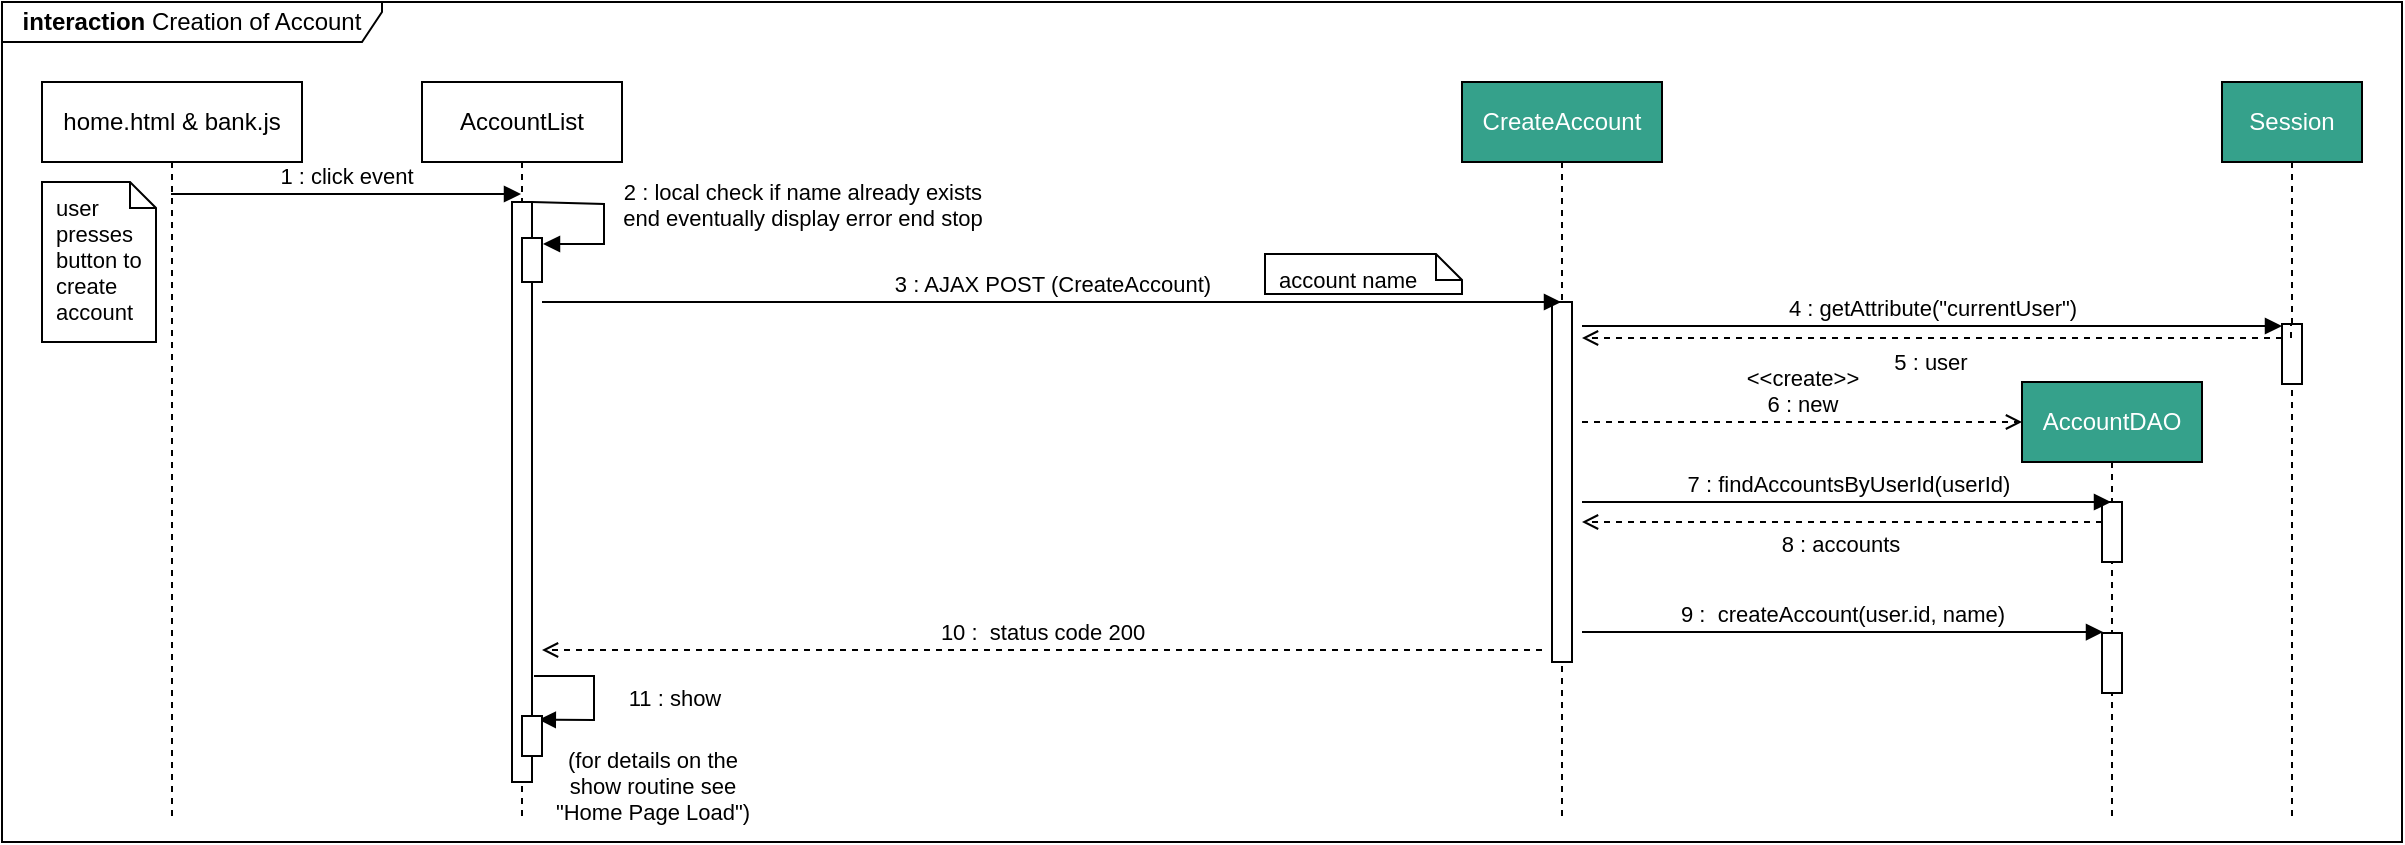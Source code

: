 <mxfile version="20.2.7" type="device"><diagram id="pjGs2pfZaB6AhK-lm74z" name="Pagina-1"><mxGraphModel dx="1021" dy="540" grid="1" gridSize="10" guides="1" tooltips="1" connect="1" arrows="1" fold="1" page="1" pageScale="1" pageWidth="827" pageHeight="1169" math="0" shadow="0"><root><mxCell id="0"/><mxCell id="1" parent="0"/><mxCell id="DSTSKs92Lf49wLseVBB6-1" value="&lt;b&gt;interaction&lt;/b&gt; Creation of Account" style="shape=umlFrame;whiteSpace=wrap;html=1;width=190;height=20;" vertex="1" parent="1"><mxGeometry x="120" y="120" width="1200" height="420" as="geometry"/></mxCell><mxCell id="DSTSKs92Lf49wLseVBB6-2" value="home.html &amp;amp; bank.js" style="shape=umlLifeline;perimeter=lifelinePerimeter;whiteSpace=wrap;html=1;container=1;collapsible=0;recursiveResize=0;outlineConnect=0;" vertex="1" parent="1"><mxGeometry x="140" y="160" width="130" height="370" as="geometry"/></mxCell><mxCell id="DSTSKs92Lf49wLseVBB6-3" value="AccountList" style="shape=umlLifeline;perimeter=lifelinePerimeter;whiteSpace=wrap;html=1;container=1;collapsible=0;recursiveResize=0;outlineConnect=0;" vertex="1" parent="1"><mxGeometry x="330" y="160" width="100" height="370" as="geometry"/></mxCell><mxCell id="DSTSKs92Lf49wLseVBB6-9" value="2 : local check if name already exists&lt;br&gt;end eventually display error end stop" style="html=1;verticalAlign=bottom;labelBackgroundColor=none;endArrow=block;endFill=1;rounded=0;fontSize=11;exitX=0.988;exitY=0;exitDx=0;exitDy=0;exitPerimeter=0;" edge="1" parent="DSTSKs92Lf49wLseVBB6-3" source="DSTSKs92Lf49wLseVBB6-34"><mxGeometry x="0.217" y="99" width="160" relative="1" as="geometry"><mxPoint x="61" y="61" as="sourcePoint"/><mxPoint x="60.5" y="81" as="targetPoint"/><Array as="points"><mxPoint x="91" y="61"/><mxPoint x="91" y="81"/></Array><mxPoint as="offset"/></mxGeometry></mxCell><mxCell id="DSTSKs92Lf49wLseVBB6-34" value="" style="html=1;points=[];perimeter=orthogonalPerimeter;fontSize=11;fontColor=#FFFFFF;fillColor=#FFFFFF;" vertex="1" parent="DSTSKs92Lf49wLseVBB6-3"><mxGeometry x="45" y="60" width="10" height="290" as="geometry"/></mxCell><mxCell id="DSTSKs92Lf49wLseVBB6-35" value="" style="html=1;points=[];perimeter=orthogonalPerimeter;fontSize=11;fontColor=#FFFFFF;fillColor=#FFFFFF;" vertex="1" parent="DSTSKs92Lf49wLseVBB6-3"><mxGeometry x="50" y="78" width="10" height="22" as="geometry"/></mxCell><mxCell id="DSTSKs92Lf49wLseVBB6-4" value="CreateAccount" style="shape=umlLifeline;perimeter=lifelinePerimeter;whiteSpace=wrap;html=1;container=1;collapsible=0;recursiveResize=0;outlineConnect=0;fontColor=#FFFFFF;fillColor=#35A18B;" vertex="1" parent="1"><mxGeometry x="850" y="160" width="100" height="370" as="geometry"/></mxCell><mxCell id="DSTSKs92Lf49wLseVBB6-43" value="" style="html=1;points=[];perimeter=orthogonalPerimeter;fontSize=11;fontColor=#FFFFFF;fillColor=#FFFFFF;" vertex="1" parent="DSTSKs92Lf49wLseVBB6-4"><mxGeometry x="45" y="110" width="10" height="180" as="geometry"/></mxCell><mxCell id="DSTSKs92Lf49wLseVBB6-5" value="Session" style="shape=umlLifeline;perimeter=lifelinePerimeter;whiteSpace=wrap;html=1;container=1;collapsible=0;recursiveResize=0;outlineConnect=0;fillColor=#35A18B;fontColor=#FFFFFF;" vertex="1" parent="1"><mxGeometry x="1230" y="160" width="70" height="370" as="geometry"/></mxCell><mxCell id="DSTSKs92Lf49wLseVBB6-6" value="" style="shape=note2;boundedLbl=1;whiteSpace=wrap;html=1;size=13;verticalAlign=top;align=left;spacingLeft=5;" vertex="1" parent="1"><mxGeometry x="140" y="210" width="57" height="80" as="geometry"/></mxCell><mxCell id="DSTSKs92Lf49wLseVBB6-7" value="user&#xA;presses&#xA;button to &#xA;create&#xA;account" style="resizeWidth=1;part=1;strokeColor=none;fillColor=none;align=left;spacingLeft=5;fontSize=11;verticalAlign=top;" vertex="1" parent="DSTSKs92Lf49wLseVBB6-6"><mxGeometry width="16.286" height="25" relative="1" as="geometry"/></mxCell><mxCell id="DSTSKs92Lf49wLseVBB6-8" value="1 : click event" style="html=1;verticalAlign=bottom;labelBackgroundColor=none;endArrow=block;endFill=1;rounded=0;fontSize=11;" edge="1" parent="1"><mxGeometry width="160" relative="1" as="geometry"><mxPoint x="204.5" y="216" as="sourcePoint"/><mxPoint x="379.5" y="216" as="targetPoint"/></mxGeometry></mxCell><mxCell id="DSTSKs92Lf49wLseVBB6-10" value="3 : AJAX POST (CreateAccount)" style="html=1;verticalAlign=bottom;labelBackgroundColor=none;endArrow=block;endFill=1;rounded=0;fontSize=11;" edge="1" parent="1"><mxGeometry width="160" relative="1" as="geometry"><mxPoint x="390" y="270" as="sourcePoint"/><mxPoint x="899.5" y="270" as="targetPoint"/></mxGeometry></mxCell><mxCell id="DSTSKs92Lf49wLseVBB6-11" value="" style="shape=note2;boundedLbl=1;whiteSpace=wrap;html=1;size=13;verticalAlign=top;align=left;spacingLeft=5;" vertex="1" parent="1"><mxGeometry x="751.5" y="246" width="98.5" height="20" as="geometry"/></mxCell><mxCell id="DSTSKs92Lf49wLseVBB6-12" value="account name" style="resizeWidth=1;part=1;strokeColor=none;fillColor=none;align=left;spacingLeft=5;fontSize=11;verticalAlign=top;" vertex="1" parent="DSTSKs92Lf49wLseVBB6-11"><mxGeometry width="28.143" height="25" relative="1" as="geometry"/></mxCell><mxCell id="DSTSKs92Lf49wLseVBB6-13" value="4 : getAttribute(&quot;currentUser&quot;)" style="html=1;verticalAlign=bottom;labelBackgroundColor=none;endArrow=block;endFill=1;rounded=0;fontSize=11;" edge="1" parent="1"><mxGeometry width="160" relative="1" as="geometry"><mxPoint x="910" y="282" as="sourcePoint"/><mxPoint x="1260" y="282" as="targetPoint"/></mxGeometry></mxCell><mxCell id="DSTSKs92Lf49wLseVBB6-14" value="5 : user" style="html=1;verticalAlign=bottom;labelBackgroundColor=none;endArrow=open;endFill=0;dashed=1;rounded=0;fontSize=11;startArrow=none;" edge="1" parent="1" source="DSTSKs92Lf49wLseVBB6-39"><mxGeometry x="0.011" y="21" width="160" relative="1" as="geometry"><mxPoint x="1264.5" y="288" as="sourcePoint"/><mxPoint x="910" y="288" as="targetPoint"/><mxPoint x="1" as="offset"/></mxGeometry></mxCell><mxCell id="DSTSKs92Lf49wLseVBB6-15" value="AccountDAO" style="shape=umlLifeline;perimeter=lifelinePerimeter;whiteSpace=wrap;html=1;container=1;collapsible=0;recursiveResize=0;outlineConnect=0;fontColor=#FFFFFF;fillColor=#35A18B;" vertex="1" parent="1"><mxGeometry x="1130" y="310" width="90" height="220" as="geometry"/></mxCell><mxCell id="DSTSKs92Lf49wLseVBB6-42" value="" style="html=1;points=[];perimeter=orthogonalPerimeter;fontSize=11;fontColor=#FFFFFF;fillColor=#FFFFFF;" vertex="1" parent="DSTSKs92Lf49wLseVBB6-15"><mxGeometry x="40" y="60" width="10" height="30" as="geometry"/></mxCell><mxCell id="DSTSKs92Lf49wLseVBB6-16" value="&amp;lt;&amp;lt;create&amp;gt;&amp;gt;&lt;br&gt;6 : new" style="html=1;verticalAlign=bottom;labelBackgroundColor=none;endArrow=open;endFill=0;dashed=1;rounded=0;fontSize=11;" edge="1" parent="1"><mxGeometry width="160" relative="1" as="geometry"><mxPoint x="910" y="330" as="sourcePoint"/><mxPoint x="1130" y="330" as="targetPoint"/></mxGeometry></mxCell><mxCell id="DSTSKs92Lf49wLseVBB6-17" value="7 : findAccountsByUserId(userId)" style="html=1;verticalAlign=bottom;labelBackgroundColor=none;endArrow=block;endFill=1;rounded=0;fontSize=11;" edge="1" parent="1" target="DSTSKs92Lf49wLseVBB6-15"><mxGeometry width="160" relative="1" as="geometry"><mxPoint x="910" y="370" as="sourcePoint"/><mxPoint x="1060" y="370" as="targetPoint"/></mxGeometry></mxCell><mxCell id="DSTSKs92Lf49wLseVBB6-18" value="8 : accounts" style="html=1;verticalAlign=bottom;labelBackgroundColor=none;endArrow=open;endFill=0;dashed=1;rounded=0;fontSize=11;" edge="1" parent="1" source="DSTSKs92Lf49wLseVBB6-42"><mxGeometry x="0.015" y="20" width="160" relative="1" as="geometry"><mxPoint x="1164.5" y="380" as="sourcePoint"/><mxPoint x="910" y="380" as="targetPoint"/><mxPoint x="1" as="offset"/></mxGeometry></mxCell><mxCell id="DSTSKs92Lf49wLseVBB6-30" value="11 : show" style="html=1;verticalAlign=bottom;labelBackgroundColor=none;endArrow=block;endFill=1;rounded=0;fontSize=11;entryX=0.841;entryY=0.091;entryDx=0;entryDy=0;entryPerimeter=0;" edge="1" parent="1" target="DSTSKs92Lf49wLseVBB6-38"><mxGeometry x="0.248" y="40" width="160" relative="1" as="geometry"><mxPoint x="386" y="457" as="sourcePoint"/><mxPoint x="400" y="477" as="targetPoint"/><Array as="points"><mxPoint x="416" y="457"/><mxPoint x="416" y="479"/></Array><mxPoint as="offset"/></mxGeometry></mxCell><mxCell id="DSTSKs92Lf49wLseVBB6-31" value="10 :&amp;nbsp; status code 200" style="html=1;verticalAlign=bottom;labelBackgroundColor=none;endArrow=open;endFill=0;dashed=1;rounded=0;fontSize=11;" edge="1" parent="1"><mxGeometry width="160" relative="1" as="geometry"><mxPoint x="890" y="444" as="sourcePoint"/><mxPoint x="390" y="444" as="targetPoint"/></mxGeometry></mxCell><mxCell id="DSTSKs92Lf49wLseVBB6-32" value="9 :&amp;nbsp; createAccount(user.id, name)" style="html=1;verticalAlign=bottom;labelBackgroundColor=none;endArrow=block;endFill=1;rounded=0;fontSize=11;entryX=0.875;entryY=0.434;entryDx=0;entryDy=0;entryPerimeter=0;" edge="1" parent="1"><mxGeometry width="160" relative="1" as="geometry"><mxPoint x="910" y="435" as="sourcePoint"/><mxPoint x="1170.5" y="435.01" as="targetPoint"/></mxGeometry></mxCell><mxCell id="DSTSKs92Lf49wLseVBB6-33" value="(for details on the&lt;br&gt;show routine see&lt;br&gt;&quot;Home Page Load&quot;)" style="text;html=1;align=center;verticalAlign=middle;resizable=0;points=[];autosize=1;strokeColor=none;fillColor=none;fontSize=11;" vertex="1" parent="1"><mxGeometry x="385" y="487" width="120" height="50" as="geometry"/></mxCell><mxCell id="DSTSKs92Lf49wLseVBB6-38" value="" style="html=1;points=[];perimeter=orthogonalPerimeter;fontSize=11;fontColor=#FFFFFF;fillColor=#FFFFFF;" vertex="1" parent="1"><mxGeometry x="380" y="477" width="10" height="20" as="geometry"/></mxCell><mxCell id="DSTSKs92Lf49wLseVBB6-39" value="" style="html=1;points=[];perimeter=orthogonalPerimeter;fontSize=11;fontColor=#FFFFFF;fillColor=#FFFFFF;" vertex="1" parent="1"><mxGeometry x="1260" y="281" width="10" height="30" as="geometry"/></mxCell><mxCell id="DSTSKs92Lf49wLseVBB6-40" value="" style="html=1;verticalAlign=bottom;labelBackgroundColor=none;endArrow=none;endFill=0;dashed=1;rounded=0;fontSize=11;" edge="1" parent="1" target="DSTSKs92Lf49wLseVBB6-39"><mxGeometry x="0.011" y="21" width="160" relative="1" as="geometry"><mxPoint x="1264.5" y="288" as="sourcePoint"/><mxPoint x="899.5" y="288" as="targetPoint"/><mxPoint x="1" as="offset"/></mxGeometry></mxCell><mxCell id="DSTSKs92Lf49wLseVBB6-41" value="" style="html=1;points=[];perimeter=orthogonalPerimeter;fontSize=11;fontColor=#FFFFFF;fillColor=#FFFFFF;" vertex="1" parent="1"><mxGeometry x="1170" y="435.5" width="10" height="30" as="geometry"/></mxCell></root></mxGraphModel></diagram></mxfile>